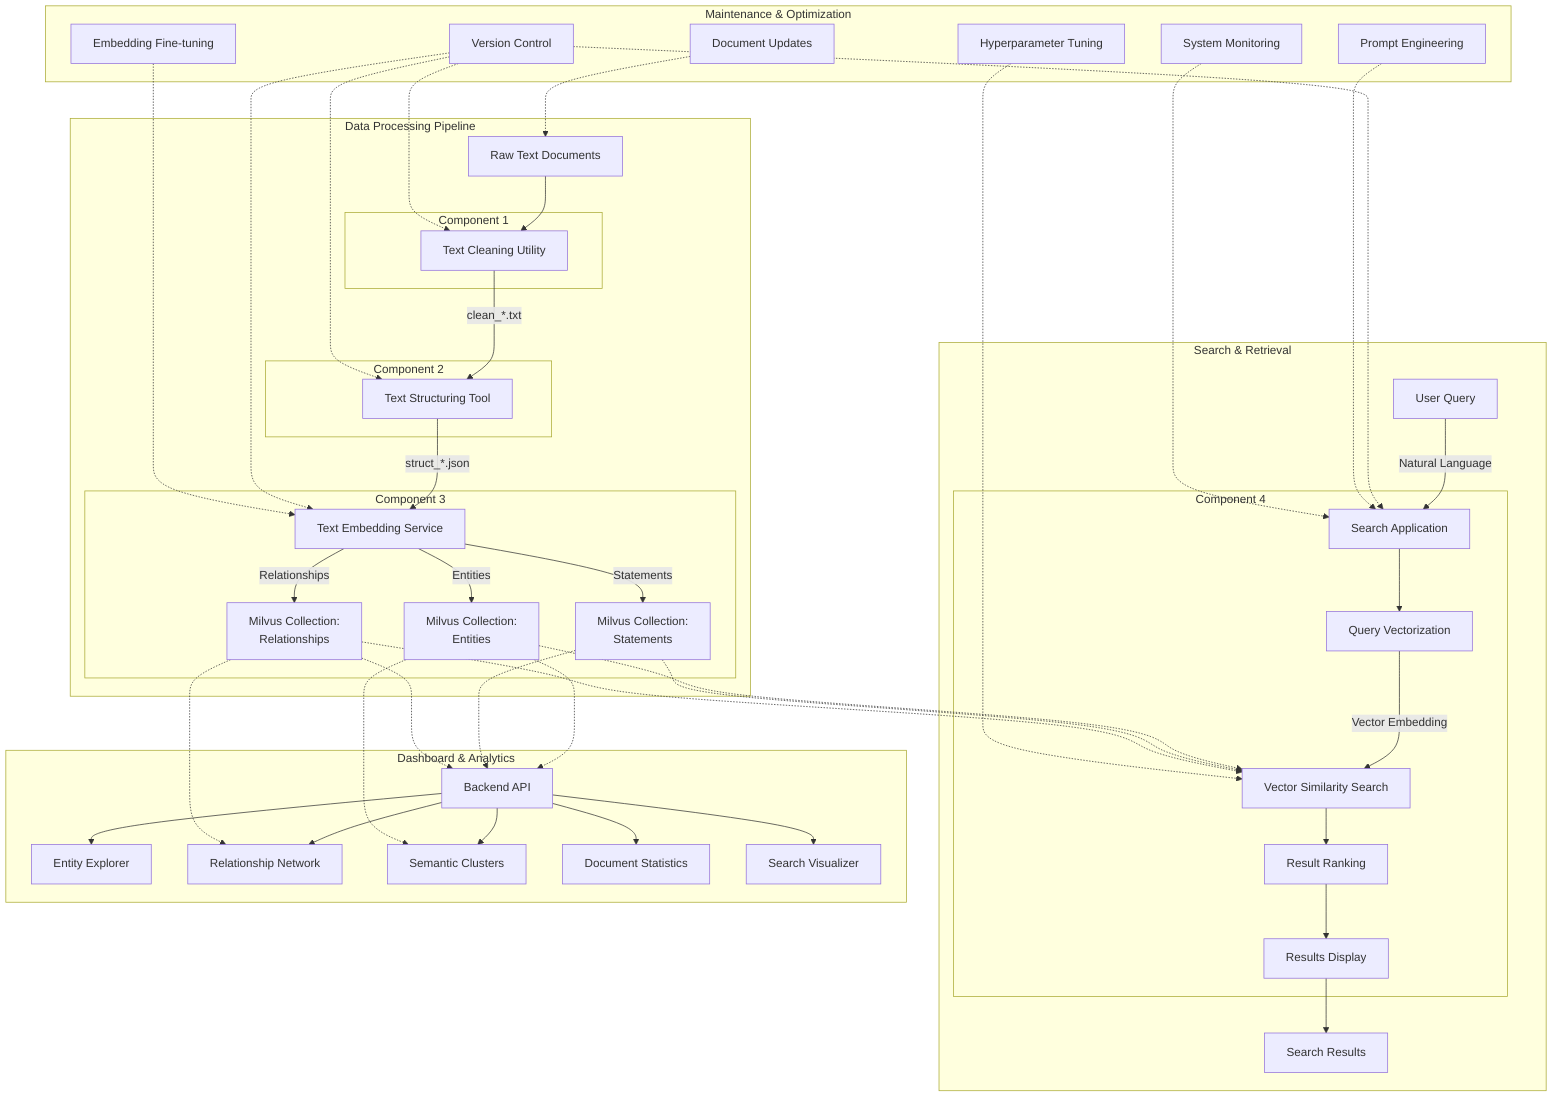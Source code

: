 flowchart TB
    subgraph "Data Processing Pipeline"
        direction TB
        Raw[Raw Text Documents] --> Cleaner
        
        subgraph "Component 1"
            Cleaner[Text Cleaning Utility]
        end
        
        Cleaner --> |clean_*.txt| Structurer
        
        subgraph "Component 2"
            Structurer[Text Structuring Tool]
        end
        
        Structurer --> |struct_*.json| Embedder
        
        subgraph "Component 3"
            Embedder[Text Embedding Service]
            Embedder --> |Entities| MilvusE[Milvus Collection:\nEntities]
            Embedder --> |Statements| MilvusS[Milvus Collection:\nStatements]
            Embedder --> |Relationships| MilvusR[Milvus Collection:\nRelationships]
        end
    end
    
    subgraph "Search & Retrieval"
        direction TB
        UserQ[User Query] --> |Natural Language| SearchApp
        
        subgraph "Component 4"
            SearchApp[Search Application]
            SearchApp --> QueryVec[Query Vectorization]
            QueryVec --> |Vector Embedding| MilvusSearch[Vector Similarity Search]
            MilvusSearch --> ResultRank[Result Ranking]
            ResultRank --> ResultsUI[Results Display]
        end
        
        MilvusE -.-> MilvusSearch
        MilvusS -.-> MilvusSearch
        MilvusR -.-> MilvusSearch
        ResultsUI --> UserRes[Search Results]
    end
    
    subgraph "Dashboard & Analytics"
        direction TB
        API[Backend API] --> EntitiesViz[Entity Explorer]
        API --> RelViz[Relationship Network]
        API --> ClusterViz[Semantic Clusters]
        API --> StatsViz[Document Statistics]
        API --> SearchViz[Search Visualizer]
        
        MilvusE -.-> API
        MilvusS -.-> API
        MilvusR -.-> API
    end
    
    subgraph "Maintenance & Optimization"
        direction TB
        PromptEng[Prompt Engineering]
        Hyperparams[Hyperparameter Tuning]
        Embedding[Embedding Fine-tuning]
        DocUpdate[Document Updates]
        VersionCtrl[Version Control]
        Monitoring[System Monitoring]
    end
    
    VersionCtrl -.-> Cleaner
    VersionCtrl -.-> Structurer
    VersionCtrl -.-> Embedder
    VersionCtrl -.-> SearchApp
    
    DocUpdate -.-> Raw
    
    PromptEng -.-> SearchApp
    Hyperparams -.-> MilvusSearch
    Embedding -.-> Embedder
    
    Monitoring -.-> SearchApp
    MilvusE -.-> ClusterViz
    MilvusR -.-> RelViz